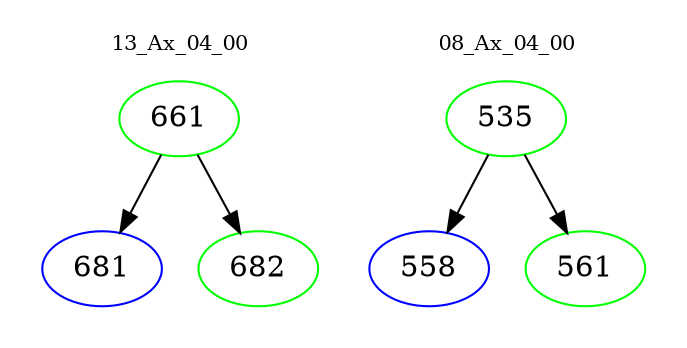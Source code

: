 digraph{
subgraph cluster_0 {
color = white
label = "13_Ax_04_00";
fontsize=10;
T0_661 [label="661", color="green"]
T0_661 -> T0_681 [color="black"]
T0_681 [label="681", color="blue"]
T0_661 -> T0_682 [color="black"]
T0_682 [label="682", color="green"]
}
subgraph cluster_1 {
color = white
label = "08_Ax_04_00";
fontsize=10;
T1_535 [label="535", color="green"]
T1_535 -> T1_558 [color="black"]
T1_558 [label="558", color="blue"]
T1_535 -> T1_561 [color="black"]
T1_561 [label="561", color="green"]
}
}
